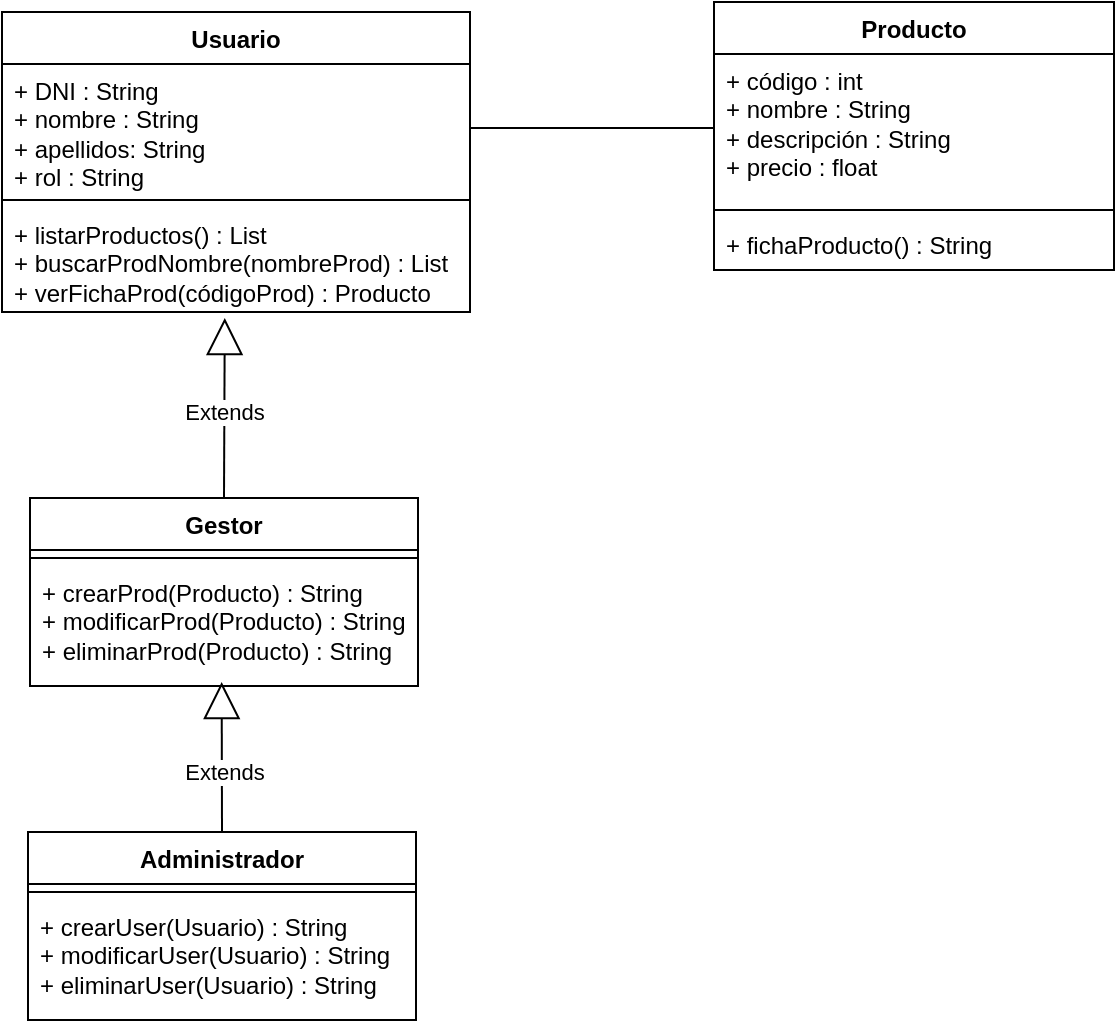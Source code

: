 <mxfile version="21.6.1" type="device">
  <diagram name="Página-1" id="aymBbzxrE7tiBc-peT6H">
    <mxGraphModel dx="1100" dy="516" grid="1" gridSize="10" guides="1" tooltips="1" connect="1" arrows="1" fold="1" page="1" pageScale="1" pageWidth="1169" pageHeight="827" math="0" shadow="0">
      <root>
        <mxCell id="0" />
        <mxCell id="1" parent="0" />
        <mxCell id="B759iCq_Xl5gAw8R_8Mu-1" value="Producto" style="swimlane;fontStyle=1;align=center;verticalAlign=top;childLayout=stackLayout;horizontal=1;startSize=26;horizontalStack=0;resizeParent=1;resizeParentMax=0;resizeLast=0;collapsible=1;marginBottom=0;whiteSpace=wrap;html=1;" parent="1" vertex="1">
          <mxGeometry x="362" y="5" width="200" height="134" as="geometry" />
        </mxCell>
        <mxCell id="B759iCq_Xl5gAw8R_8Mu-2" value="+ código : int&lt;br&gt;+ nombre : String&lt;br&gt;+ descripción : String&lt;br&gt;+ precio : float" style="text;strokeColor=none;fillColor=none;align=left;verticalAlign=top;spacingLeft=4;spacingRight=4;overflow=hidden;rotatable=0;points=[[0,0.5],[1,0.5]];portConstraint=eastwest;whiteSpace=wrap;html=1;" parent="B759iCq_Xl5gAw8R_8Mu-1" vertex="1">
          <mxGeometry y="26" width="200" height="74" as="geometry" />
        </mxCell>
        <mxCell id="B759iCq_Xl5gAw8R_8Mu-3" value="" style="line;strokeWidth=1;fillColor=none;align=left;verticalAlign=middle;spacingTop=-1;spacingLeft=3;spacingRight=3;rotatable=0;labelPosition=right;points=[];portConstraint=eastwest;strokeColor=inherit;" parent="B759iCq_Xl5gAw8R_8Mu-1" vertex="1">
          <mxGeometry y="100" width="200" height="8" as="geometry" />
        </mxCell>
        <mxCell id="B759iCq_Xl5gAw8R_8Mu-4" value="+ fichaProducto() : String" style="text;strokeColor=none;fillColor=none;align=left;verticalAlign=top;spacingLeft=4;spacingRight=4;overflow=hidden;rotatable=0;points=[[0,0.5],[1,0.5]];portConstraint=eastwest;whiteSpace=wrap;html=1;" parent="B759iCq_Xl5gAw8R_8Mu-1" vertex="1">
          <mxGeometry y="108" width="200" height="26" as="geometry" />
        </mxCell>
        <mxCell id="B759iCq_Xl5gAw8R_8Mu-13" value="Usuario" style="swimlane;fontStyle=1;align=center;verticalAlign=top;childLayout=stackLayout;horizontal=1;startSize=26;horizontalStack=0;resizeParent=1;resizeParentMax=0;resizeLast=0;collapsible=1;marginBottom=0;whiteSpace=wrap;html=1;" parent="1" vertex="1">
          <mxGeometry x="6" y="10" width="234" height="150" as="geometry" />
        </mxCell>
        <mxCell id="B759iCq_Xl5gAw8R_8Mu-14" value="+ DNI : String&lt;br&gt;+ nombre : String&lt;br&gt;+ apellidos: String&lt;br&gt;+ rol : String" style="text;strokeColor=none;fillColor=none;align=left;verticalAlign=top;spacingLeft=4;spacingRight=4;overflow=hidden;rotatable=0;points=[[0,0.5],[1,0.5]];portConstraint=eastwest;whiteSpace=wrap;html=1;" parent="B759iCq_Xl5gAw8R_8Mu-13" vertex="1">
          <mxGeometry y="26" width="234" height="64" as="geometry" />
        </mxCell>
        <mxCell id="B759iCq_Xl5gAw8R_8Mu-15" value="" style="line;strokeWidth=1;fillColor=none;align=left;verticalAlign=middle;spacingTop=-1;spacingLeft=3;spacingRight=3;rotatable=0;labelPosition=right;points=[];portConstraint=eastwest;strokeColor=inherit;" parent="B759iCq_Xl5gAw8R_8Mu-13" vertex="1">
          <mxGeometry y="90" width="234" height="8" as="geometry" />
        </mxCell>
        <mxCell id="B759iCq_Xl5gAw8R_8Mu-16" value="+ listarProductos() : List&lt;br&gt;+ buscarProdNombre(nombreProd) : List&lt;br&gt;+ verFichaProd(códigoProd) : Producto" style="text;strokeColor=none;fillColor=none;align=left;verticalAlign=top;spacingLeft=4;spacingRight=4;overflow=hidden;rotatable=0;points=[[0,0.5],[1,0.5]];portConstraint=eastwest;whiteSpace=wrap;html=1;" parent="B759iCq_Xl5gAw8R_8Mu-13" vertex="1">
          <mxGeometry y="98" width="234" height="52" as="geometry" />
        </mxCell>
        <mxCell id="B759iCq_Xl5gAw8R_8Mu-17" value="Gestor" style="swimlane;fontStyle=1;align=center;verticalAlign=top;childLayout=stackLayout;horizontal=1;startSize=26;horizontalStack=0;resizeParent=1;resizeParentMax=0;resizeLast=0;collapsible=1;marginBottom=0;whiteSpace=wrap;html=1;" parent="1" vertex="1">
          <mxGeometry x="20" y="253" width="194" height="94" as="geometry" />
        </mxCell>
        <mxCell id="B759iCq_Xl5gAw8R_8Mu-19" value="" style="line;strokeWidth=1;fillColor=none;align=left;verticalAlign=middle;spacingTop=-1;spacingLeft=3;spacingRight=3;rotatable=0;labelPosition=right;points=[];portConstraint=eastwest;strokeColor=inherit;" parent="B759iCq_Xl5gAw8R_8Mu-17" vertex="1">
          <mxGeometry y="26" width="194" height="8" as="geometry" />
        </mxCell>
        <mxCell id="B759iCq_Xl5gAw8R_8Mu-20" value="+ crearProd(Producto) : String&lt;br&gt;+ modificarProd(Producto) : String&lt;br&gt;+ eliminarProd(Producto) : String" style="text;strokeColor=none;fillColor=none;align=left;verticalAlign=top;spacingLeft=4;spacingRight=4;overflow=hidden;rotatable=0;points=[[0,0.5],[1,0.5]];portConstraint=eastwest;whiteSpace=wrap;html=1;" parent="B759iCq_Xl5gAw8R_8Mu-17" vertex="1">
          <mxGeometry y="34" width="194" height="60" as="geometry" />
        </mxCell>
        <mxCell id="B759iCq_Xl5gAw8R_8Mu-21" value="Administrador" style="swimlane;fontStyle=1;align=center;verticalAlign=top;childLayout=stackLayout;horizontal=1;startSize=26;horizontalStack=0;resizeParent=1;resizeParentMax=0;resizeLast=0;collapsible=1;marginBottom=0;whiteSpace=wrap;html=1;" parent="1" vertex="1">
          <mxGeometry x="19" y="420" width="194" height="94" as="geometry" />
        </mxCell>
        <mxCell id="B759iCq_Xl5gAw8R_8Mu-23" value="" style="line;strokeWidth=1;fillColor=none;align=left;verticalAlign=middle;spacingTop=-1;spacingLeft=3;spacingRight=3;rotatable=0;labelPosition=right;points=[];portConstraint=eastwest;strokeColor=inherit;" parent="B759iCq_Xl5gAw8R_8Mu-21" vertex="1">
          <mxGeometry y="26" width="194" height="8" as="geometry" />
        </mxCell>
        <mxCell id="B759iCq_Xl5gAw8R_8Mu-24" value="+ crearUser(Usuario) : String&lt;br&gt;+ modificarUser(Usuario) : String&lt;br&gt;+ eliminarUser(Usuario) : String" style="text;strokeColor=none;fillColor=none;align=left;verticalAlign=top;spacingLeft=4;spacingRight=4;overflow=hidden;rotatable=0;points=[[0,0.5],[1,0.5]];portConstraint=eastwest;whiteSpace=wrap;html=1;" parent="B759iCq_Xl5gAw8R_8Mu-21" vertex="1">
          <mxGeometry y="34" width="194" height="60" as="geometry" />
        </mxCell>
        <mxCell id="uub_cWxe5nrmEMbDYCUa-4" value="Extends" style="endArrow=block;endSize=16;endFill=0;html=1;rounded=0;exitX=0.5;exitY=0;exitDx=0;exitDy=0;entryX=0.494;entryY=0.967;entryDx=0;entryDy=0;entryPerimeter=0;" parent="1" source="B759iCq_Xl5gAw8R_8Mu-21" target="B759iCq_Xl5gAw8R_8Mu-20" edge="1">
          <mxGeometry x="-0.2" y="-1" width="160" relative="1" as="geometry">
            <mxPoint x="480" y="300" as="sourcePoint" />
            <mxPoint x="640" y="300" as="targetPoint" />
            <mxPoint as="offset" />
          </mxGeometry>
        </mxCell>
        <mxCell id="uub_cWxe5nrmEMbDYCUa-5" value="Extends" style="endArrow=block;endSize=16;endFill=0;html=1;rounded=0;exitX=0.5;exitY=0;exitDx=0;exitDy=0;entryX=0.476;entryY=1.058;entryDx=0;entryDy=0;entryPerimeter=0;" parent="1" source="B759iCq_Xl5gAw8R_8Mu-17" target="B759iCq_Xl5gAw8R_8Mu-16" edge="1">
          <mxGeometry x="-0.044" width="160" relative="1" as="geometry">
            <mxPoint x="480" y="300" as="sourcePoint" />
            <mxPoint x="60" y="200" as="targetPoint" />
            <mxPoint as="offset" />
          </mxGeometry>
        </mxCell>
        <mxCell id="CVvaxqHSvxBroyeccnli-15" value="" style="endArrow=none;html=1;rounded=0;exitX=1;exitY=0.5;exitDx=0;exitDy=0;entryX=0;entryY=0.5;entryDx=0;entryDy=0;" edge="1" parent="1" source="B759iCq_Xl5gAw8R_8Mu-14" target="B759iCq_Xl5gAw8R_8Mu-2">
          <mxGeometry relative="1" as="geometry">
            <mxPoint x="480" y="260" as="sourcePoint" />
            <mxPoint x="640" y="260" as="targetPoint" />
          </mxGeometry>
        </mxCell>
      </root>
    </mxGraphModel>
  </diagram>
</mxfile>

